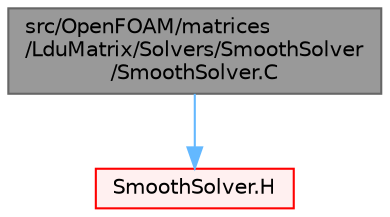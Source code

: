 digraph "src/OpenFOAM/matrices/LduMatrix/Solvers/SmoothSolver/SmoothSolver.C"
{
 // LATEX_PDF_SIZE
  bgcolor="transparent";
  edge [fontname=Helvetica,fontsize=10,labelfontname=Helvetica,labelfontsize=10];
  node [fontname=Helvetica,fontsize=10,shape=box,height=0.2,width=0.4];
  Node1 [id="Node000001",label="src/OpenFOAM/matrices\l/LduMatrix/Solvers/SmoothSolver\l/SmoothSolver.C",height=0.2,width=0.4,color="gray40", fillcolor="grey60", style="filled", fontcolor="black",tooltip=" "];
  Node1 -> Node2 [id="edge1_Node000001_Node000002",color="steelblue1",style="solid",tooltip=" "];
  Node2 [id="Node000002",label="SmoothSolver.H",height=0.2,width=0.4,color="red", fillcolor="#FFF0F0", style="filled",URL="$SmoothSolver_8H.html",tooltip=" "];
}
